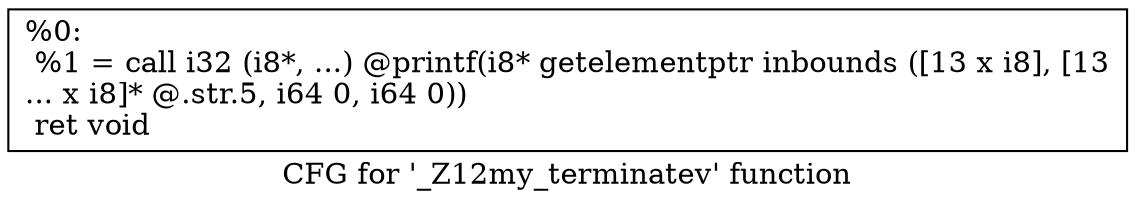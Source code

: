 digraph "CFG for '_Z12my_terminatev' function" {
	label="CFG for '_Z12my_terminatev' function";

	Node0x1852bf0 [shape=record,label="{%0:\l  %1 = call i32 (i8*, ...) @printf(i8* getelementptr inbounds ([13 x i8], [13\l... x i8]* @.str.5, i64 0, i64 0))\l  ret void\l}"];
}
